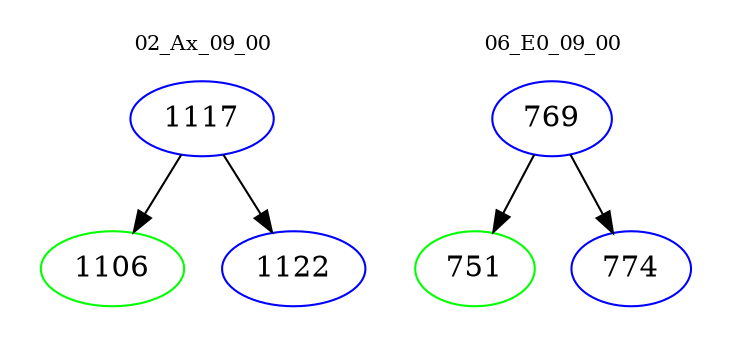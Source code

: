 digraph{
subgraph cluster_0 {
color = white
label = "02_Ax_09_00";
fontsize=10;
T0_1117 [label="1117", color="blue"]
T0_1117 -> T0_1106 [color="black"]
T0_1106 [label="1106", color="green"]
T0_1117 -> T0_1122 [color="black"]
T0_1122 [label="1122", color="blue"]
}
subgraph cluster_1 {
color = white
label = "06_E0_09_00";
fontsize=10;
T1_769 [label="769", color="blue"]
T1_769 -> T1_751 [color="black"]
T1_751 [label="751", color="green"]
T1_769 -> T1_774 [color="black"]
T1_774 [label="774", color="blue"]
}
}
